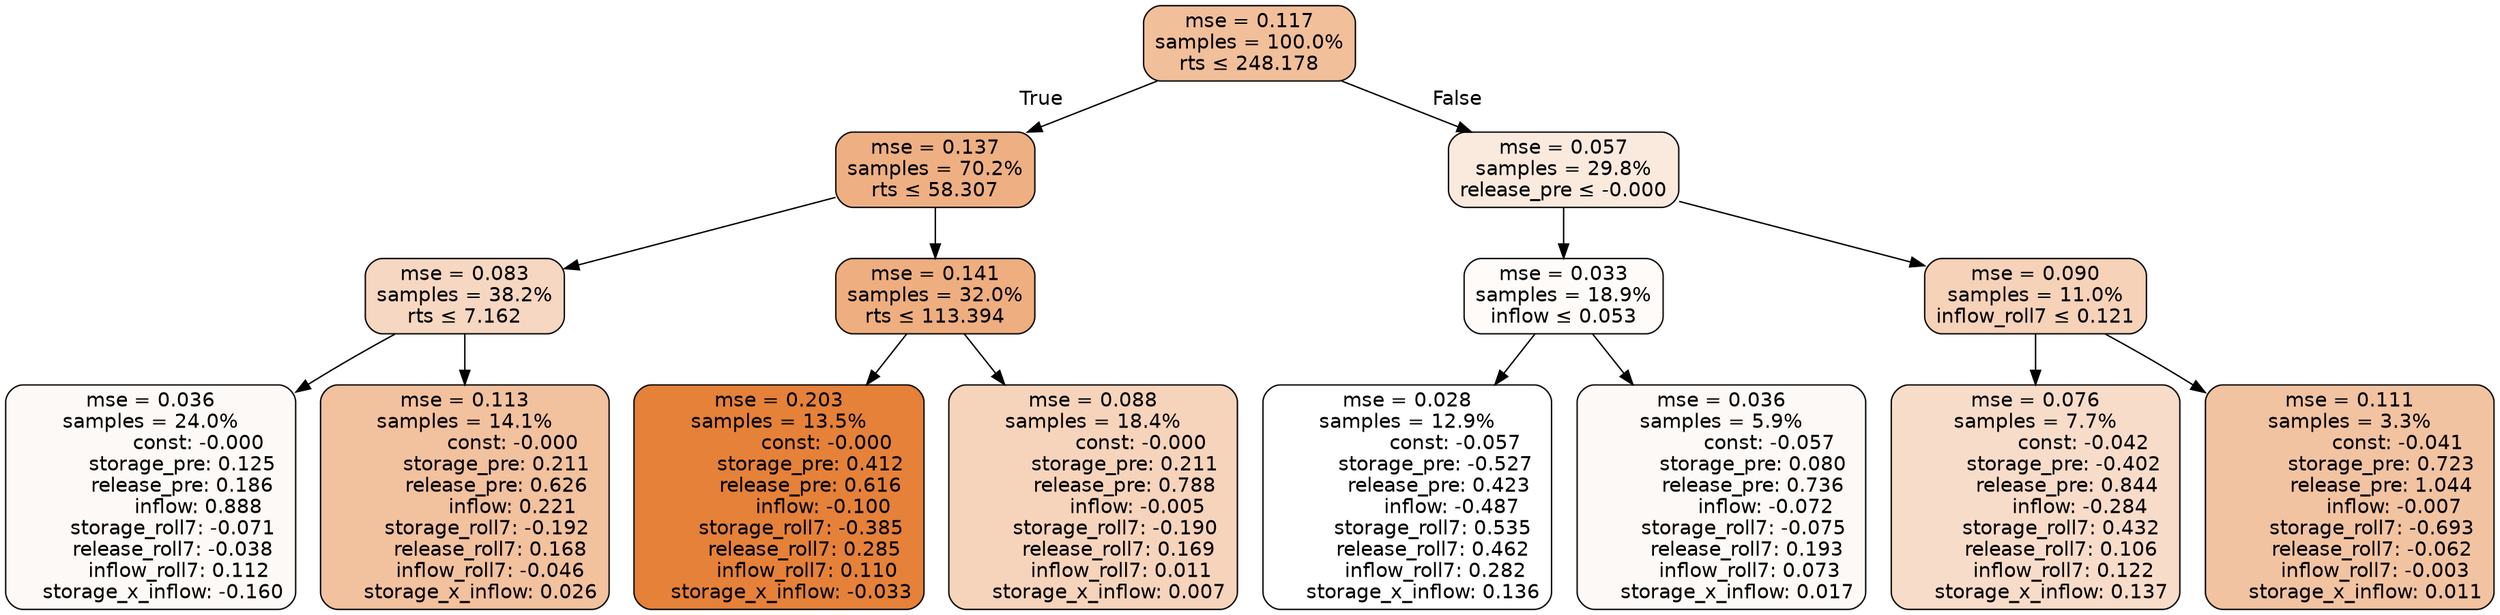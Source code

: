 digraph tree {
bgcolor="transparent"
node [shape=rectangle, style="filled, rounded", color="black", fontname=helvetica] ;
edge [fontname=helvetica] ;
	"0" [label="mse = 0.117
samples = 100.0%
rts &le; 248.178", fillcolor="#f1bf9a"]
	"1" [label="mse = 0.137
samples = 70.2%
rts &le; 58.307", fillcolor="#eeb083"]
	"2" [label="mse = 0.083
samples = 38.2%
rts &le; 7.162", fillcolor="#f6d7c1"]
	"3" [label="mse = 0.036
samples = 24.0%
               const: -0.000
          storage_pre: 0.125
          release_pre: 0.186
               inflow: 0.888
       storage_roll7: -0.071
       release_roll7: -0.038
         inflow_roll7: 0.112
    storage_x_inflow: -0.160", fillcolor="#fdf9f6"]
	"4" [label="mse = 0.113
samples = 14.1%
               const: -0.000
          storage_pre: 0.211
          release_pre: 0.626
               inflow: 0.221
       storage_roll7: -0.192
        release_roll7: 0.168
        inflow_roll7: -0.046
     storage_x_inflow: 0.026", fillcolor="#f2c19e"]
	"5" [label="mse = 0.141
samples = 32.0%
rts &le; 113.394", fillcolor="#eeae7f"]
	"6" [label="mse = 0.203
samples = 13.5%
               const: -0.000
          storage_pre: 0.412
          release_pre: 0.616
              inflow: -0.100
       storage_roll7: -0.385
        release_roll7: 0.285
         inflow_roll7: 0.110
    storage_x_inflow: -0.033", fillcolor="#e58139"]
	"7" [label="mse = 0.088
samples = 18.4%
               const: -0.000
          storage_pre: 0.211
          release_pre: 0.788
              inflow: -0.005
       storage_roll7: -0.190
        release_roll7: 0.169
         inflow_roll7: 0.011
     storage_x_inflow: 0.007", fillcolor="#f6d4bb"]
	"8" [label="mse = 0.057
samples = 29.8%
release_pre &le; -0.000", fillcolor="#faeade"]
	"9" [label="mse = 0.033
samples = 18.9%
inflow &le; 0.053", fillcolor="#fefbf9"]
	"10" [label="mse = 0.028
samples = 12.9%
               const: -0.057
         storage_pre: -0.527
          release_pre: 0.423
              inflow: -0.487
        storage_roll7: 0.535
        release_roll7: 0.462
         inflow_roll7: 0.282
     storage_x_inflow: 0.136", fillcolor="#ffffff"]
	"11" [label="mse = 0.036
samples = 5.9%
               const: -0.057
          storage_pre: 0.080
          release_pre: 0.736
              inflow: -0.072
       storage_roll7: -0.075
        release_roll7: 0.193
         inflow_roll7: 0.073
     storage_x_inflow: 0.017", fillcolor="#fdf9f6"]
	"12" [label="mse = 0.090
samples = 11.0%
inflow_roll7 &le; 0.121", fillcolor="#f5d2b8"]
	"13" [label="mse = 0.076
samples = 7.7%
               const: -0.042
         storage_pre: -0.402
          release_pre: 0.844
              inflow: -0.284
        storage_roll7: 0.432
        release_roll7: 0.106
         inflow_roll7: 0.122
     storage_x_inflow: 0.137", fillcolor="#f7dcc9"]
	"14" [label="mse = 0.111
samples = 3.3%
               const: -0.041
          storage_pre: 0.723
          release_pre: 1.044
              inflow: -0.007
       storage_roll7: -0.693
       release_roll7: -0.062
        inflow_roll7: -0.003
     storage_x_inflow: 0.011", fillcolor="#f2c3a1"]

	"0" -> "1" [labeldistance=2.5, labelangle=45, headlabel="True"]
	"1" -> "2"
	"2" -> "3"
	"2" -> "4"
	"1" -> "5"
	"5" -> "6"
	"5" -> "7"
	"0" -> "8" [labeldistance=2.5, labelangle=-45, headlabel="False"]
	"8" -> "9"
	"9" -> "10"
	"9" -> "11"
	"8" -> "12"
	"12" -> "13"
	"12" -> "14"
}
